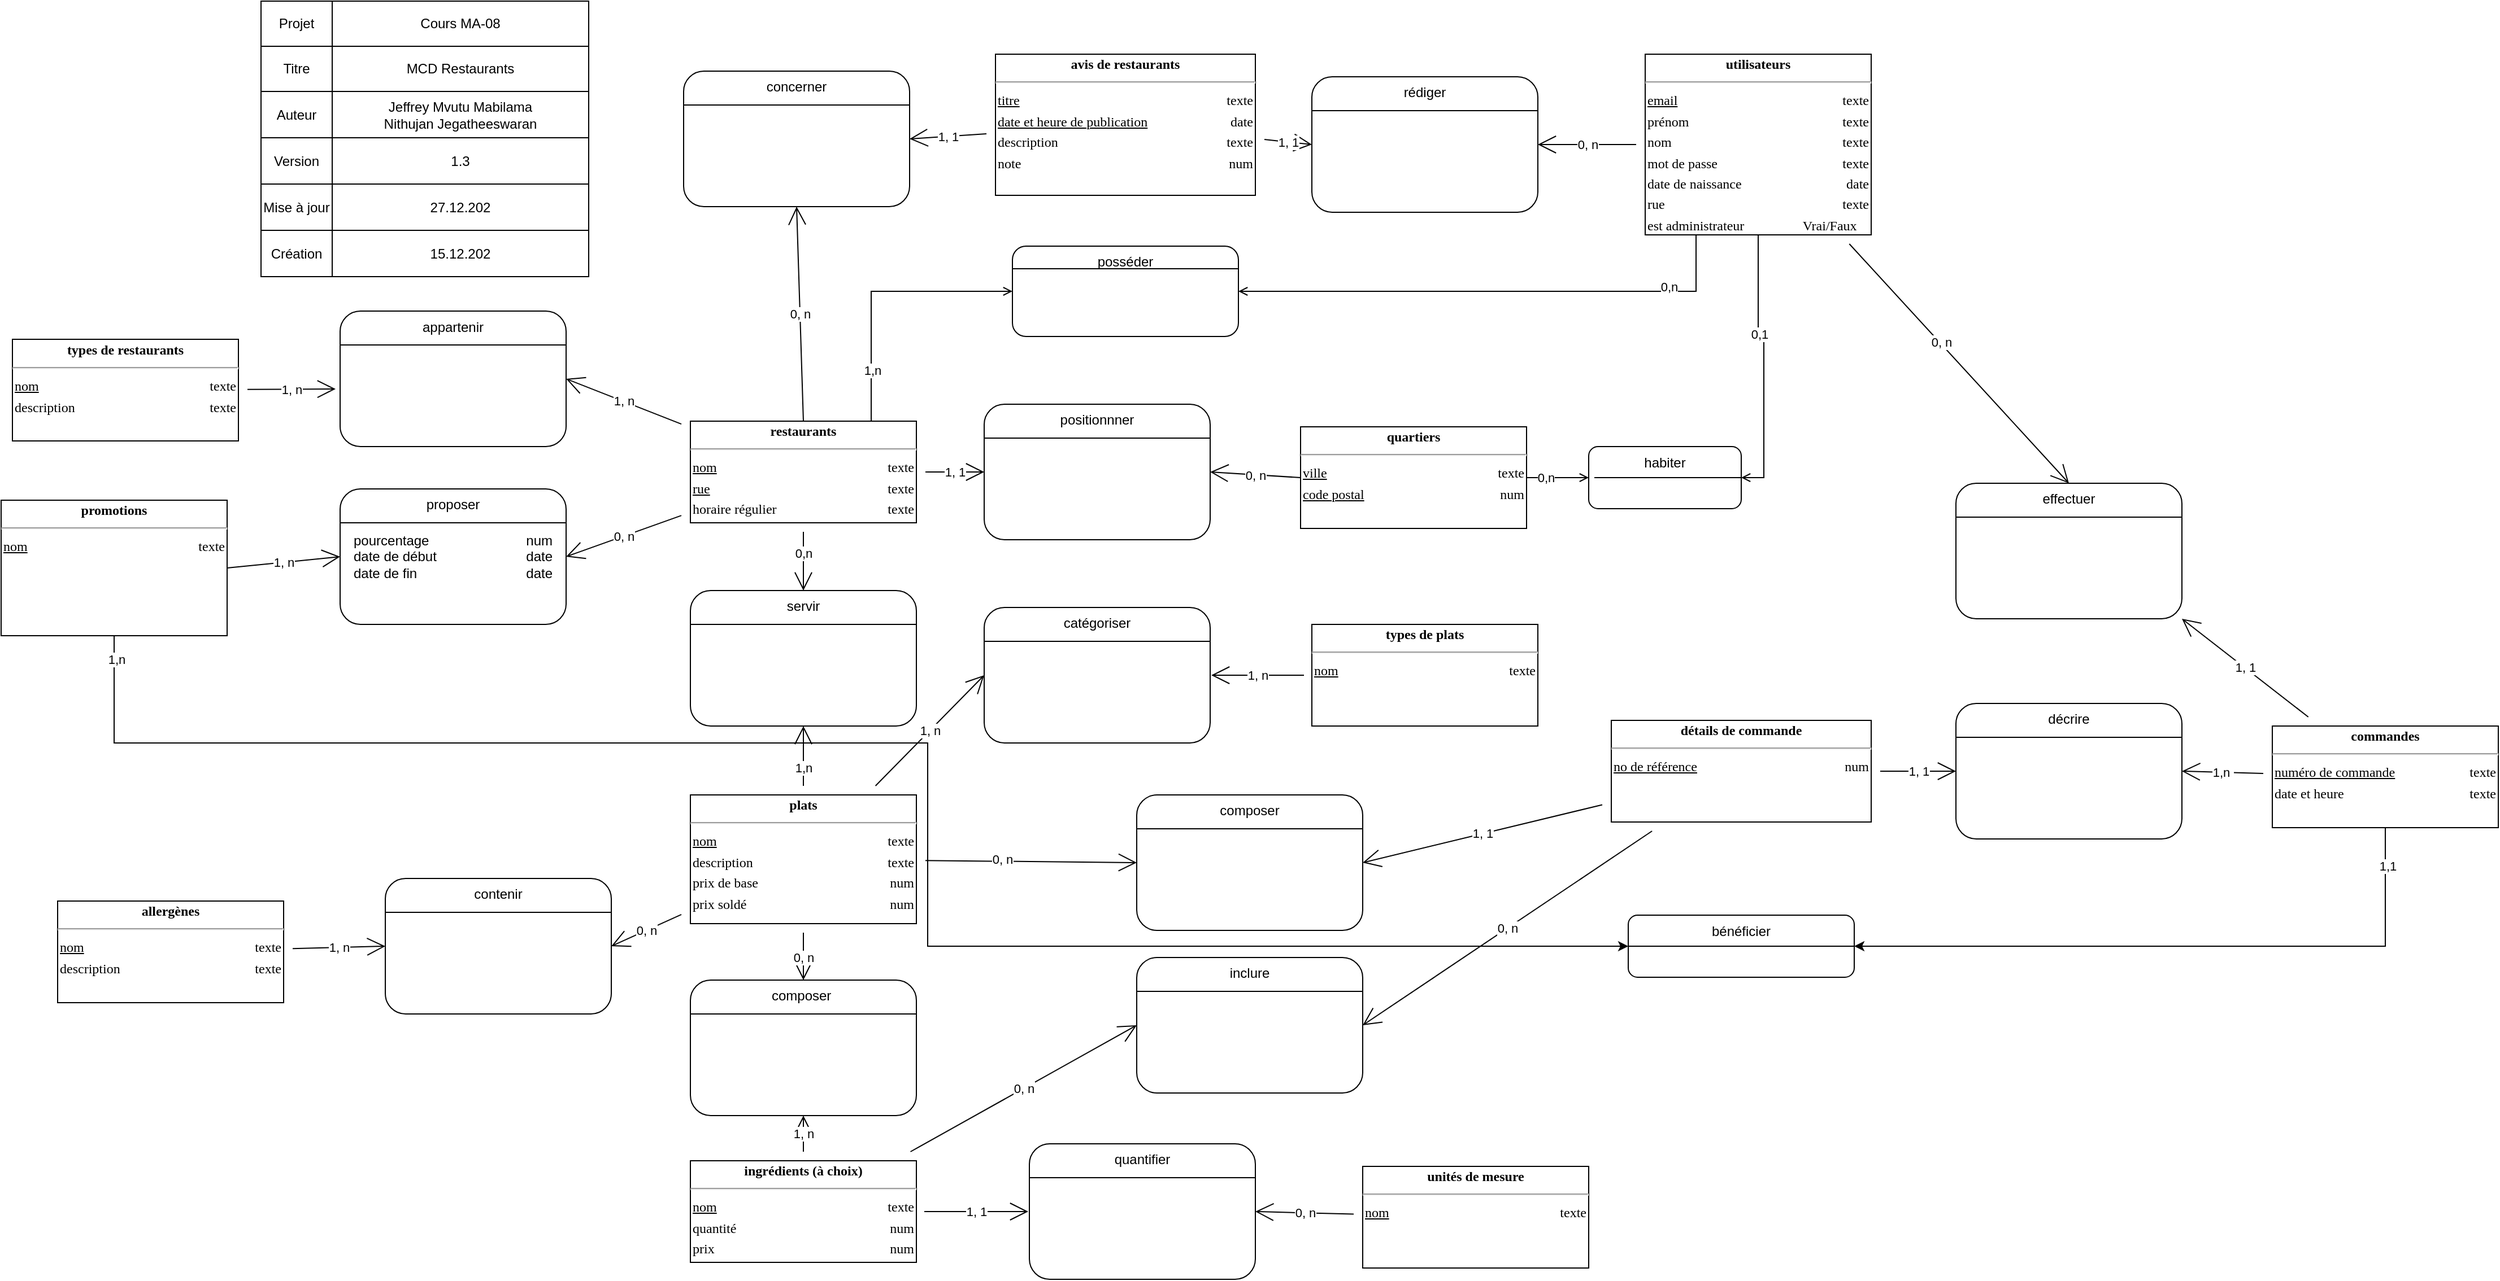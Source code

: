 <mxfile version="15.5.6" type="device"><diagram id="BKrzxhCwknsQoEXtiDFt" name="MCD-Restaurants"><mxGraphModel dx="2080" dy="967" grid="1" gridSize="10" guides="1" tooltips="1" connect="1" arrows="1" fold="1" page="1" pageScale="1" pageWidth="827" pageHeight="1169" math="0" shadow="0"><root><mxCell id="0"/><mxCell id="1" parent="0"/><mxCell id="3Esl5Ky0FmzdROGgl7pd-1" value="" style="shape=table;html=1;whiteSpace=wrap;startSize=0;container=1;collapsible=0;childLayout=tableLayout;align=right;" parent="1" vertex="1"><mxGeometry x="-60" y="13" width="290" height="244" as="geometry"/></mxCell><mxCell id="3Esl5Ky0FmzdROGgl7pd-2" value="" style="shape=partialRectangle;html=1;whiteSpace=wrap;collapsible=0;dropTarget=0;pointerEvents=0;fillColor=none;top=0;left=0;bottom=0;right=0;points=[[0,0.5],[1,0.5]];portConstraint=eastwest;" parent="3Esl5Ky0FmzdROGgl7pd-1" vertex="1"><mxGeometry width="290" height="40" as="geometry"/></mxCell><mxCell id="3Esl5Ky0FmzdROGgl7pd-3" value="Projet" style="shape=partialRectangle;html=1;whiteSpace=wrap;connectable=0;fillColor=none;top=0;left=0;bottom=0;right=0;overflow=hidden;" parent="3Esl5Ky0FmzdROGgl7pd-2" vertex="1"><mxGeometry width="63" height="40" as="geometry"><mxRectangle width="63" height="40" as="alternateBounds"/></mxGeometry></mxCell><mxCell id="3Esl5Ky0FmzdROGgl7pd-4" value="Cours MA-08" style="shape=partialRectangle;html=1;whiteSpace=wrap;connectable=0;fillColor=none;top=0;left=0;bottom=0;right=0;overflow=hidden;" parent="3Esl5Ky0FmzdROGgl7pd-2" vertex="1"><mxGeometry x="63" width="227" height="40" as="geometry"><mxRectangle width="227" height="40" as="alternateBounds"/></mxGeometry></mxCell><mxCell id="3Esl5Ky0FmzdROGgl7pd-5" style="shape=partialRectangle;html=1;whiteSpace=wrap;collapsible=0;dropTarget=0;pointerEvents=0;fillColor=none;top=0;left=0;bottom=0;right=0;points=[[0,0.5],[1,0.5]];portConstraint=eastwest;" parent="3Esl5Ky0FmzdROGgl7pd-1" vertex="1"><mxGeometry y="40" width="290" height="40" as="geometry"/></mxCell><mxCell id="3Esl5Ky0FmzdROGgl7pd-6" value="Titre" style="shape=partialRectangle;html=1;whiteSpace=wrap;connectable=0;fillColor=none;top=0;left=0;bottom=0;right=0;overflow=hidden;" parent="3Esl5Ky0FmzdROGgl7pd-5" vertex="1"><mxGeometry width="63" height="40" as="geometry"><mxRectangle width="63" height="40" as="alternateBounds"/></mxGeometry></mxCell><mxCell id="3Esl5Ky0FmzdROGgl7pd-7" value="MCD Restaurants" style="shape=partialRectangle;html=1;whiteSpace=wrap;connectable=0;fillColor=none;top=0;left=0;bottom=0;right=0;overflow=hidden;" parent="3Esl5Ky0FmzdROGgl7pd-5" vertex="1"><mxGeometry x="63" width="227" height="40" as="geometry"><mxRectangle width="227" height="40" as="alternateBounds"/></mxGeometry></mxCell><mxCell id="3Esl5Ky0FmzdROGgl7pd-8" value="" style="shape=partialRectangle;html=1;whiteSpace=wrap;collapsible=0;dropTarget=0;pointerEvents=0;fillColor=none;top=0;left=0;bottom=0;right=0;points=[[0,0.5],[1,0.5]];portConstraint=eastwest;" parent="3Esl5Ky0FmzdROGgl7pd-1" vertex="1"><mxGeometry y="80" width="290" height="41" as="geometry"/></mxCell><mxCell id="3Esl5Ky0FmzdROGgl7pd-9" value="Auteur" style="shape=partialRectangle;html=1;whiteSpace=wrap;connectable=0;fillColor=none;top=0;left=0;bottom=0;right=0;overflow=hidden;" parent="3Esl5Ky0FmzdROGgl7pd-8" vertex="1"><mxGeometry width="63" height="41" as="geometry"><mxRectangle width="63" height="41" as="alternateBounds"/></mxGeometry></mxCell><mxCell id="3Esl5Ky0FmzdROGgl7pd-10" value="Jeffrey Mvutu Mabilama&lt;br&gt;Nithujan Jegatheeswaran" style="shape=partialRectangle;html=1;whiteSpace=wrap;connectable=0;fillColor=none;top=0;left=0;bottom=0;right=0;overflow=hidden;" parent="3Esl5Ky0FmzdROGgl7pd-8" vertex="1"><mxGeometry x="63" width="227" height="41" as="geometry"><mxRectangle width="227" height="41" as="alternateBounds"/></mxGeometry></mxCell><mxCell id="3Esl5Ky0FmzdROGgl7pd-11" value="" style="shape=partialRectangle;html=1;whiteSpace=wrap;collapsible=0;dropTarget=0;pointerEvents=0;fillColor=none;top=0;left=0;bottom=0;right=0;points=[[0,0.5],[1,0.5]];portConstraint=eastwest;" parent="3Esl5Ky0FmzdROGgl7pd-1" vertex="1"><mxGeometry y="121" width="290" height="41" as="geometry"/></mxCell><mxCell id="3Esl5Ky0FmzdROGgl7pd-12" value="Version" style="shape=partialRectangle;html=1;whiteSpace=wrap;connectable=0;fillColor=none;top=0;left=0;bottom=0;right=0;overflow=hidden;" parent="3Esl5Ky0FmzdROGgl7pd-11" vertex="1"><mxGeometry width="63" height="41" as="geometry"><mxRectangle width="63" height="41" as="alternateBounds"/></mxGeometry></mxCell><mxCell id="3Esl5Ky0FmzdROGgl7pd-13" value="1.3" style="shape=partialRectangle;html=1;whiteSpace=wrap;connectable=0;fillColor=none;top=0;left=0;bottom=0;right=0;overflow=hidden;" parent="3Esl5Ky0FmzdROGgl7pd-11" vertex="1"><mxGeometry x="63" width="227" height="41" as="geometry"><mxRectangle width="227" height="41" as="alternateBounds"/></mxGeometry></mxCell><mxCell id="wmWTdceMHlnO1b5mxLz2-10" style="shape=partialRectangle;html=1;whiteSpace=wrap;collapsible=0;dropTarget=0;pointerEvents=0;fillColor=none;top=0;left=0;bottom=0;right=0;points=[[0,0.5],[1,0.5]];portConstraint=eastwest;" parent="3Esl5Ky0FmzdROGgl7pd-1" vertex="1"><mxGeometry y="162" width="290" height="41" as="geometry"/></mxCell><mxCell id="wmWTdceMHlnO1b5mxLz2-11" value="Mise à jour" style="shape=partialRectangle;html=1;whiteSpace=wrap;connectable=0;fillColor=none;top=0;left=0;bottom=0;right=0;overflow=hidden;" parent="wmWTdceMHlnO1b5mxLz2-10" vertex="1"><mxGeometry width="63" height="41" as="geometry"><mxRectangle width="63" height="41" as="alternateBounds"/></mxGeometry></mxCell><mxCell id="wmWTdceMHlnO1b5mxLz2-12" value="27.12.202" style="shape=partialRectangle;html=1;whiteSpace=wrap;connectable=0;fillColor=none;top=0;left=0;bottom=0;right=0;overflow=hidden;" parent="wmWTdceMHlnO1b5mxLz2-10" vertex="1"><mxGeometry x="63" width="227" height="41" as="geometry"><mxRectangle width="227" height="41" as="alternateBounds"/></mxGeometry></mxCell><mxCell id="geKD9jgnnaE2pUZguU3G-1" style="shape=partialRectangle;html=1;whiteSpace=wrap;collapsible=0;dropTarget=0;pointerEvents=0;fillColor=none;top=0;left=0;bottom=0;right=0;points=[[0,0.5],[1,0.5]];portConstraint=eastwest;" parent="3Esl5Ky0FmzdROGgl7pd-1" vertex="1"><mxGeometry y="203" width="290" height="41" as="geometry"/></mxCell><mxCell id="geKD9jgnnaE2pUZguU3G-2" value="Création" style="shape=partialRectangle;html=1;whiteSpace=wrap;connectable=0;fillColor=none;top=0;left=0;bottom=0;right=0;overflow=hidden;" parent="geKD9jgnnaE2pUZguU3G-1" vertex="1"><mxGeometry width="63" height="41" as="geometry"><mxRectangle width="63" height="41" as="alternateBounds"/></mxGeometry></mxCell><mxCell id="geKD9jgnnaE2pUZguU3G-3" value="15.12.202" style="shape=partialRectangle;html=1;whiteSpace=wrap;connectable=0;fillColor=none;top=0;left=0;bottom=0;right=0;overflow=hidden;" parent="geKD9jgnnaE2pUZguU3G-1" vertex="1"><mxGeometry x="63" width="227" height="41" as="geometry"><mxRectangle width="227" height="41" as="alternateBounds"/></mxGeometry></mxCell><mxCell id="4QM7cgeymSEqjRxGktAz-28" value="1, 1" style="edgeStyle=none;curved=1;rounded=0;orthogonalLoop=1;jettySize=auto;html=1;entryX=0;entryY=0.5;entryDx=0;entryDy=0;endArrow=open;startSize=14;endSize=14;sourcePerimeterSpacing=8;targetPerimeterSpacing=8;" parent="1" source="3Esl5Ky0FmzdROGgl7pd-14" target="4QM7cgeymSEqjRxGktAz-19" edge="1"><mxGeometry relative="1" as="geometry"/></mxCell><mxCell id="4QM7cgeymSEqjRxGktAz-29" value="0, n" style="edgeStyle=none;curved=1;rounded=0;orthogonalLoop=1;jettySize=auto;html=1;entryX=0.5;entryY=1;entryDx=0;entryDy=0;endArrow=open;startSize=14;endSize=14;sourcePerimeterSpacing=8;targetPerimeterSpacing=8;exitX=0.5;exitY=0;exitDx=0;exitDy=0;" parent="1" source="3Esl5Ky0FmzdROGgl7pd-14" target="XybrfPh_IEqTfUOBSp6q-21" edge="1"><mxGeometry relative="1" as="geometry"><mxPoint x="416.653" y="237" as="sourcePoint"/></mxGeometry></mxCell><mxCell id="4QM7cgeymSEqjRxGktAz-34" value="1, n" style="edgeStyle=none;curved=1;rounded=0;orthogonalLoop=1;jettySize=auto;html=1;entryX=1;entryY=0.5;entryDx=0;entryDy=0;endArrow=open;startSize=14;endSize=14;sourcePerimeterSpacing=8;targetPerimeterSpacing=8;" parent="1" source="3Esl5Ky0FmzdROGgl7pd-14" target="4QM7cgeymSEqjRxGktAz-15" edge="1"><mxGeometry relative="1" as="geometry"/></mxCell><mxCell id="4QM7cgeymSEqjRxGktAz-35" style="edgeStyle=none;curved=1;rounded=0;orthogonalLoop=1;jettySize=auto;html=1;entryX=0.5;entryY=0;entryDx=0;entryDy=0;endArrow=open;startSize=14;endSize=14;sourcePerimeterSpacing=8;targetPerimeterSpacing=8;" parent="1" source="3Esl5Ky0FmzdROGgl7pd-14" target="rxw43PUUK2Rpzdn9cFH3-1" edge="1"><mxGeometry relative="1" as="geometry"/></mxCell><mxCell id="7qh1rK28YlSOI55Mwtbg-13" value="0,n" style="edgeLabel;html=1;align=center;verticalAlign=middle;resizable=0;points=[];" parent="4QM7cgeymSEqjRxGktAz-35" vertex="1" connectable="0"><mxGeometry x="-0.269" relative="1" as="geometry"><mxPoint as="offset"/></mxGeometry></mxCell><mxCell id="nAGXMYJvFA2xRIfld_3D-17" value="0, n" style="edgeStyle=none;curved=1;rounded=0;orthogonalLoop=1;jettySize=auto;html=1;entryX=1;entryY=0.5;entryDx=0;entryDy=0;endArrow=open;startSize=14;endSize=14;sourcePerimeterSpacing=8;targetPerimeterSpacing=8;" parent="1" source="3Esl5Ky0FmzdROGgl7pd-14" target="XybrfPh_IEqTfUOBSp6q-29" edge="1"><mxGeometry relative="1" as="geometry"/></mxCell><mxCell id="wmWTdceMHlnO1b5mxLz2-4" style="edgeStyle=orthogonalEdgeStyle;rounded=0;orthogonalLoop=1;jettySize=auto;html=1;entryX=0;entryY=0.5;entryDx=0;entryDy=0;endArrow=open;endFill=0;" parent="1" source="3Esl5Ky0FmzdROGgl7pd-14" target="wmWTdceMHlnO1b5mxLz2-1" edge="1"><mxGeometry relative="1" as="geometry"><Array as="points"><mxPoint x="480" y="270"/></Array></mxGeometry></mxCell><mxCell id="wmWTdceMHlnO1b5mxLz2-5" value="1,n" style="edgeLabel;html=1;align=center;verticalAlign=middle;resizable=0;points=[];" parent="wmWTdceMHlnO1b5mxLz2-4" vertex="1" connectable="0"><mxGeometry x="-0.625" y="-1" relative="1" as="geometry"><mxPoint as="offset"/></mxGeometry></mxCell><mxCell id="3Esl5Ky0FmzdROGgl7pd-14" value="&lt;div style=&quot;box-sizing: border-box ; width: 100% ; padding: 2px&quot;&gt;&lt;span style=&quot;background-color: rgb(255 , 255 , 255)&quot;&gt;&lt;b&gt;restaurants&lt;/b&gt;&lt;/span&gt;&lt;/div&gt;&lt;hr&gt;&lt;table style=&quot;width: 100% ; font-size: 1em&quot; cellpadding=&quot;2&quot; cellspacing=&quot;0&quot;&gt;&lt;tbody&gt;&lt;tr&gt;&lt;td style=&quot;text-align: left&quot;&gt;&lt;u&gt;nom&lt;/u&gt;&lt;/td&gt;&lt;td style=&quot;text-align: right&quot;&gt;texte&lt;br&gt;&lt;/td&gt;&lt;/tr&gt;&lt;tr&gt;&lt;td style=&quot;text-align: left&quot;&gt;&lt;u&gt;rue&lt;/u&gt;&lt;/td&gt;&lt;td style=&quot;text-align: right&quot;&gt;texte&lt;br&gt;&lt;/td&gt;&lt;/tr&gt;&lt;tr&gt;&lt;td style=&quot;text-align: left&quot;&gt;horaire régulier&lt;/td&gt;&lt;td style=&quot;text-align: right&quot;&gt;texte&lt;/td&gt;&lt;/tr&gt;&lt;/tbody&gt;&lt;/table&gt;" style="verticalAlign=top;align=center;overflow=fill;html=1;rounded=0;shadow=0;comic=0;labelBackgroundColor=none;strokeColor=#000000;strokeWidth=1;fillColor=#ffffff;fontFamily=Verdana;fontSize=12;fontColor=#000000;" parent="1" vertex="1"><mxGeometry x="320" y="385" width="200" height="90" as="geometry"/></mxCell><mxCell id="4QM7cgeymSEqjRxGktAz-38" value="1, n" style="edgeStyle=none;curved=1;rounded=0;orthogonalLoop=1;jettySize=auto;html=1;entryX=0.5;entryY=1;entryDx=0;entryDy=0;endArrow=open;startSize=14;endSize=14;sourcePerimeterSpacing=8;targetPerimeterSpacing=8;" parent="1" source="3Esl5Ky0FmzdROGgl7pd-15" target="XybrfPh_IEqTfUOBSp6q-5" edge="1"><mxGeometry relative="1" as="geometry"/></mxCell><mxCell id="nAGXMYJvFA2xRIfld_3D-10" value="1, 1" style="edgeStyle=none;curved=1;rounded=0;orthogonalLoop=1;jettySize=auto;html=1;entryX=0;entryY=0.5;entryDx=0;entryDy=0;endArrow=open;startSize=14;endSize=14;sourcePerimeterSpacing=8;targetPerimeterSpacing=8;" parent="1" edge="1"><mxGeometry relative="1" as="geometry"><mxPoint x="527" y="1085" as="sourcePoint"/><mxPoint x="619" y="1085" as="targetPoint"/></mxGeometry></mxCell><mxCell id="nAGXMYJvFA2xRIfld_3D-24" value="0, n" style="edgeStyle=none;curved=1;rounded=0;orthogonalLoop=1;jettySize=auto;html=1;entryX=0;entryY=0.5;entryDx=0;entryDy=0;endArrow=open;startSize=14;endSize=14;sourcePerimeterSpacing=8;targetPerimeterSpacing=8;" parent="1" source="3Esl5Ky0FmzdROGgl7pd-15" target="nAGXMYJvFA2xRIfld_3D-20" edge="1"><mxGeometry relative="1" as="geometry"/></mxCell><mxCell id="3Esl5Ky0FmzdROGgl7pd-15" value="&lt;div style=&quot;box-sizing: border-box ; width: 100% ; padding: 2px&quot;&gt;&lt;span style=&quot;background-color: rgb(255 , 255 , 255)&quot;&gt;&lt;b&gt;ingrédients (à choix)&lt;/b&gt;&lt;/span&gt;&lt;/div&gt;&lt;hr&gt;&lt;table style=&quot;width: 100% ; font-size: 1em&quot; cellpadding=&quot;2&quot; cellspacing=&quot;0&quot;&gt;&lt;tbody&gt;&lt;tr&gt;&lt;td style=&quot;text-align: left&quot;&gt;&lt;u&gt;nom&lt;/u&gt;&lt;/td&gt;&lt;td style=&quot;text-align: right&quot;&gt;texte&lt;br&gt;&lt;/td&gt;&lt;/tr&gt;&lt;tr&gt;&lt;td style=&quot;text-align: left&quot;&gt;quantité&lt;br&gt;&lt;/td&gt;&lt;td style=&quot;text-align: right&quot;&gt;num&lt;/td&gt;&lt;/tr&gt;&lt;tr&gt;&lt;td style=&quot;text-align: left&quot;&gt;prix&lt;/td&gt;&lt;td style=&quot;text-align: right&quot;&gt;num&lt;/td&gt;&lt;/tr&gt;&lt;/tbody&gt;&lt;/table&gt;" style="verticalAlign=top;align=center;overflow=fill;html=1;rounded=0;shadow=0;comic=0;labelBackgroundColor=none;strokeColor=#000000;strokeWidth=1;fillColor=#ffffff;fontFamily=Verdana;fontSize=12;fontColor=#000000;" parent="1" vertex="1"><mxGeometry x="320" y="1040" width="200" height="90" as="geometry"/></mxCell><mxCell id="4QM7cgeymSEqjRxGktAz-36" style="edgeStyle=none;curved=1;rounded=0;orthogonalLoop=1;jettySize=auto;html=1;entryX=0.5;entryY=1;entryDx=0;entryDy=0;endArrow=open;startSize=14;endSize=14;sourcePerimeterSpacing=8;targetPerimeterSpacing=8;" parent="1" source="3Esl5Ky0FmzdROGgl7pd-16" target="rxw43PUUK2Rpzdn9cFH3-1" edge="1"><mxGeometry relative="1" as="geometry"/></mxCell><mxCell id="7qh1rK28YlSOI55Mwtbg-14" value="1,n" style="edgeLabel;html=1;align=center;verticalAlign=middle;resizable=0;points=[];" parent="4QM7cgeymSEqjRxGktAz-36" vertex="1" connectable="0"><mxGeometry x="-0.387" relative="1" as="geometry"><mxPoint as="offset"/></mxGeometry></mxCell><mxCell id="4QM7cgeymSEqjRxGktAz-37" value="0, n" style="edgeStyle=none;curved=1;rounded=0;orthogonalLoop=1;jettySize=auto;html=1;entryX=0.5;entryY=0;entryDx=0;entryDy=0;endArrow=open;startSize=14;endSize=14;sourcePerimeterSpacing=8;targetPerimeterSpacing=8;" parent="1" source="3Esl5Ky0FmzdROGgl7pd-16" target="XybrfPh_IEqTfUOBSp6q-5" edge="1"><mxGeometry x="0.048" relative="1" as="geometry"><mxPoint as="offset"/></mxGeometry></mxCell><mxCell id="4QM7cgeymSEqjRxGktAz-39" value="1, n" style="edgeStyle=none;curved=1;rounded=0;orthogonalLoop=1;jettySize=auto;html=1;entryX=0;entryY=0.5;entryDx=0;entryDy=0;endArrow=open;startSize=14;endSize=14;sourcePerimeterSpacing=8;targetPerimeterSpacing=8;" parent="1" source="3Esl5Ky0FmzdROGgl7pd-16" target="4QM7cgeymSEqjRxGktAz-23" edge="1"><mxGeometry relative="1" as="geometry"/></mxCell><mxCell id="nAGXMYJvFA2xRIfld_3D-7" value="0, n" style="edgeStyle=none;curved=1;rounded=0;orthogonalLoop=1;jettySize=auto;html=1;entryX=1;entryY=0.5;entryDx=0;entryDy=0;endArrow=open;startSize=14;endSize=14;sourcePerimeterSpacing=8;targetPerimeterSpacing=8;" parent="1" source="3Esl5Ky0FmzdROGgl7pd-16" target="XybrfPh_IEqTfUOBSp6q-13" edge="1"><mxGeometry relative="1" as="geometry"/></mxCell><mxCell id="nAGXMYJvFA2xRIfld_3D-12" style="edgeStyle=none;curved=1;rounded=0;orthogonalLoop=1;jettySize=auto;html=1;entryX=0;entryY=0.5;entryDx=0;entryDy=0;endArrow=open;startSize=14;endSize=14;sourcePerimeterSpacing=8;targetPerimeterSpacing=8;" parent="1" source="3Esl5Ky0FmzdROGgl7pd-16" target="XybrfPh_IEqTfUOBSp6q-9" edge="1"><mxGeometry relative="1" as="geometry"/></mxCell><mxCell id="nAGXMYJvFA2xRIfld_3D-28" value="0, n" style="edgeLabel;html=1;align=center;verticalAlign=middle;resizable=0;points=[];" parent="nAGXMYJvFA2xRIfld_3D-12" vertex="1" connectable="0"><mxGeometry x="-0.32" y="-4" relative="1" as="geometry"><mxPoint x="4" y="-6" as="offset"/></mxGeometry></mxCell><mxCell id="3Esl5Ky0FmzdROGgl7pd-16" value="&lt;div style=&quot;box-sizing: border-box ; width: 100% ; padding: 2px&quot;&gt;&lt;span style=&quot;background-color: rgb(255 , 255 , 255)&quot;&gt;&lt;b&gt;plats&lt;/b&gt;&lt;/span&gt;&lt;/div&gt;&lt;hr&gt;&lt;table style=&quot;width: 100% ; font-size: 1em&quot; cellpadding=&quot;2&quot; cellspacing=&quot;0&quot;&gt;&lt;tbody&gt;&lt;tr&gt;&lt;td style=&quot;text-align: left&quot;&gt;&lt;u&gt;nom&lt;/u&gt;&lt;/td&gt;&lt;td style=&quot;text-align: right&quot;&gt;texte&lt;br&gt;&lt;/td&gt;&lt;/tr&gt;&lt;tr&gt;&lt;td style=&quot;text-align: left&quot;&gt;description&lt;br&gt;&lt;/td&gt;&lt;td style=&quot;text-align: right&quot;&gt;texte&lt;br&gt;&lt;/td&gt;&lt;/tr&gt;&lt;tr&gt;&lt;td style=&quot;text-align: left&quot;&gt;prix de base&lt;/td&gt;&lt;td style=&quot;text-align: right&quot;&gt;num&lt;br&gt;&lt;/td&gt;&lt;/tr&gt;&lt;tr&gt;&lt;td style=&quot;text-align: left&quot;&gt;prix soldé&lt;/td&gt;&lt;td style=&quot;text-align: right&quot;&gt;num&lt;/td&gt;&lt;/tr&gt;&lt;tr&gt;&lt;td style=&quot;text-align: left&quot;&gt;&lt;br&gt;&lt;/td&gt;&lt;td&gt;&lt;br&gt;&lt;/td&gt;&lt;/tr&gt;&lt;/tbody&gt;&lt;/table&gt;" style="verticalAlign=top;align=center;overflow=fill;html=1;rounded=0;shadow=0;comic=0;labelBackgroundColor=none;strokeColor=#000000;strokeWidth=1;fillColor=#ffffff;fontFamily=Verdana;fontSize=12;fontColor=#000000;" parent="1" vertex="1"><mxGeometry x="320" y="716" width="200" height="114" as="geometry"/></mxCell><mxCell id="nAGXMYJvFA2xRIfld_3D-8" value="1, n" style="edgeStyle=none;curved=1;rounded=0;orthogonalLoop=1;jettySize=auto;html=1;entryX=0;entryY=0.5;entryDx=0;entryDy=0;endArrow=open;startSize=14;endSize=14;sourcePerimeterSpacing=8;targetPerimeterSpacing=8;" parent="1" source="3Esl5Ky0FmzdROGgl7pd-17" target="XybrfPh_IEqTfUOBSp6q-13" edge="1"><mxGeometry relative="1" as="geometry"/></mxCell><mxCell id="3Esl5Ky0FmzdROGgl7pd-17" value="&lt;div style=&quot;box-sizing: border-box ; width: 100% ; padding: 2px&quot;&gt;&lt;span style=&quot;background-color: rgb(255 , 255 , 255)&quot;&gt;&lt;b&gt;allergènes&lt;/b&gt;&lt;/span&gt;&lt;/div&gt;&lt;hr&gt;&lt;table style=&quot;width: 100% ; font-size: 1em&quot; cellpadding=&quot;2&quot; cellspacing=&quot;0&quot;&gt;&lt;tbody&gt;&lt;tr&gt;&lt;td style=&quot;text-align: left&quot;&gt;&lt;u&gt;nom&lt;/u&gt;&lt;/td&gt;&lt;td style=&quot;text-align: right&quot;&gt;texte&lt;br&gt;&lt;/td&gt;&lt;/tr&gt;&lt;tr&gt;&lt;td style=&quot;text-align: left&quot;&gt;description&lt;/td&gt;&lt;td style=&quot;text-align: right&quot;&gt;texte&lt;br&gt;&lt;/td&gt;&lt;/tr&gt;&lt;tr&gt;&lt;td style=&quot;text-align: left&quot;&gt;&lt;br&gt;&lt;/td&gt;&lt;td style=&quot;text-align: right&quot;&gt;&lt;br&gt;&lt;/td&gt;&lt;/tr&gt;&lt;/tbody&gt;&lt;/table&gt;" style="verticalAlign=top;align=center;overflow=fill;html=1;rounded=0;shadow=0;comic=0;labelBackgroundColor=none;strokeColor=#000000;strokeWidth=1;fillColor=#ffffff;fontFamily=Verdana;fontSize=12;fontColor=#000000;" parent="1" vertex="1"><mxGeometry x="-240" y="810" width="200" height="90" as="geometry"/></mxCell><mxCell id="4QM7cgeymSEqjRxGktAz-30" value="1, 1" style="edgeStyle=none;curved=1;rounded=0;orthogonalLoop=1;jettySize=auto;html=1;entryX=1;entryY=0.5;entryDx=0;entryDy=0;endArrow=open;startSize=14;endSize=14;sourcePerimeterSpacing=8;targetPerimeterSpacing=8;" parent="1" source="3Esl5Ky0FmzdROGgl7pd-18" target="XybrfPh_IEqTfUOBSp6q-21" edge="1"><mxGeometry relative="1" as="geometry"/></mxCell><mxCell id="4QM7cgeymSEqjRxGktAz-32" value="1, 1" style="edgeStyle=none;curved=1;rounded=0;orthogonalLoop=1;jettySize=auto;html=1;entryX=0;entryY=0.5;entryDx=0;entryDy=0;endArrow=open;startSize=14;endSize=14;sourcePerimeterSpacing=8;targetPerimeterSpacing=8;" parent="1" source="3Esl5Ky0FmzdROGgl7pd-18" target="XybrfPh_IEqTfUOBSp6q-1" edge="1"><mxGeometry relative="1" as="geometry"/></mxCell><mxCell id="3Esl5Ky0FmzdROGgl7pd-18" value="&lt;div style=&quot;box-sizing: border-box ; width: 100% ; padding: 2px&quot;&gt;&lt;span style=&quot;background-color: rgb(255 , 255 , 255)&quot;&gt;&lt;b&gt;avis de restaurants&lt;/b&gt;&lt;/span&gt;&lt;/div&gt;&lt;hr&gt;&lt;table style=&quot;width: 100% ; font-size: 1em&quot; cellpadding=&quot;2&quot; cellspacing=&quot;0&quot;&gt;&lt;tbody&gt;&lt;tr&gt;&lt;td style=&quot;text-align: left&quot;&gt;&lt;u&gt;titre&lt;/u&gt;&lt;/td&gt;&lt;td style=&quot;text-align: right&quot;&gt;texte&lt;br&gt;&lt;/td&gt;&lt;/tr&gt;&lt;tr&gt;&lt;td style=&quot;text-align: left&quot;&gt;&lt;u&gt;date et heure de publication&lt;/u&gt;&lt;/td&gt;&lt;td style=&quot;text-align: right&quot;&gt;date&lt;br&gt;&lt;/td&gt;&lt;/tr&gt;&lt;tr&gt;&lt;td style=&quot;text-align: left&quot;&gt;description&lt;/td&gt;&lt;td style=&quot;text-align: right&quot;&gt;texte&lt;/td&gt;&lt;/tr&gt;&lt;tr&gt;&lt;td style=&quot;text-align: left&quot;&gt;note&lt;/td&gt;&lt;td style=&quot;text-align: right&quot;&gt;num&lt;/td&gt;&lt;/tr&gt;&lt;/tbody&gt;&lt;/table&gt;" style="verticalAlign=top;align=center;overflow=fill;html=1;rounded=0;shadow=0;comic=0;labelBackgroundColor=none;strokeColor=#000000;strokeWidth=1;fillColor=#ffffff;fontFamily=Verdana;fontSize=12;fontColor=#000000;" parent="1" vertex="1"><mxGeometry x="590" y="60" width="230" height="125" as="geometry"/></mxCell><mxCell id="4QM7cgeymSEqjRxGktAz-27" value="0, n" style="edgeStyle=none;curved=1;rounded=0;orthogonalLoop=1;jettySize=auto;html=1;exitX=0;exitY=0.5;exitDx=0;exitDy=0;endArrow=open;startSize=14;endSize=14;sourcePerimeterSpacing=8;targetPerimeterSpacing=8;entryX=1;entryY=0.5;entryDx=0;entryDy=0;" parent="1" source="3Esl5Ky0FmzdROGgl7pd-19" target="4QM7cgeymSEqjRxGktAz-19" edge="1"><mxGeometry relative="1" as="geometry"/></mxCell><mxCell id="7qh1rK28YlSOI55Mwtbg-9" style="edgeStyle=orthogonalEdgeStyle;rounded=0;orthogonalLoop=1;jettySize=auto;html=1;exitX=1;exitY=0.5;exitDx=0;exitDy=0;entryX=0;entryY=0.5;entryDx=0;entryDy=0;endArrow=open;endFill=0;" parent="1" source="3Esl5Ky0FmzdROGgl7pd-19" target="7qh1rK28YlSOI55Mwtbg-7" edge="1"><mxGeometry relative="1" as="geometry"/></mxCell><mxCell id="7qh1rK28YlSOI55Mwtbg-11" value="0,n" style="edgeLabel;html=1;align=center;verticalAlign=middle;resizable=0;points=[];" parent="7qh1rK28YlSOI55Mwtbg-9" vertex="1" connectable="0"><mxGeometry x="-0.386" relative="1" as="geometry"><mxPoint as="offset"/></mxGeometry></mxCell><mxCell id="3Esl5Ky0FmzdROGgl7pd-19" value="&lt;div style=&quot;box-sizing: border-box ; width: 100% ; padding: 2px&quot;&gt;&lt;span style=&quot;background-color: rgb(255 , 255 , 255)&quot;&gt;&lt;b&gt;quartiers&lt;/b&gt;&lt;/span&gt;&lt;/div&gt;&lt;hr&gt;&lt;table style=&quot;width: 100% ; font-size: 1em&quot; cellpadding=&quot;2&quot; cellspacing=&quot;0&quot;&gt;&lt;tbody&gt;&lt;tr&gt;&lt;td style=&quot;text-align: left&quot;&gt;&lt;u&gt;ville&lt;/u&gt;&lt;/td&gt;&lt;td style=&quot;text-align: right&quot;&gt;texte&lt;br&gt;&lt;/td&gt;&lt;/tr&gt;&lt;tr&gt;&lt;td style=&quot;text-align: left&quot;&gt;&lt;u&gt;code postal&lt;/u&gt;&lt;/td&gt;&lt;td style=&quot;text-align: right&quot;&gt;num&lt;br&gt;&lt;/td&gt;&lt;/tr&gt;&lt;tr&gt;&lt;td style=&quot;text-align: left&quot;&gt;&lt;br&gt;&lt;/td&gt;&lt;td style=&quot;text-align: right&quot;&gt;&lt;br&gt;&lt;/td&gt;&lt;/tr&gt;&lt;/tbody&gt;&lt;/table&gt;" style="verticalAlign=top;align=center;overflow=fill;html=1;rounded=0;shadow=0;comic=0;labelBackgroundColor=none;strokeColor=#000000;strokeWidth=1;fillColor=#ffffff;fontFamily=Verdana;fontSize=12;fontColor=#000000;" parent="1" vertex="1"><mxGeometry x="860" y="390" width="200" height="90" as="geometry"/></mxCell><mxCell id="nAGXMYJvFA2xRIfld_3D-3" value="1,n&amp;nbsp;" style="edgeStyle=none;curved=1;rounded=0;orthogonalLoop=1;jettySize=auto;html=1;entryX=1;entryY=0.5;entryDx=0;entryDy=0;endArrow=open;startSize=14;endSize=14;sourcePerimeterSpacing=8;targetPerimeterSpacing=8;" parent="1" source="3Esl5Ky0FmzdROGgl7pd-20" target="4QM7cgeymSEqjRxGktAz-1" edge="1"><mxGeometry relative="1" as="geometry"/></mxCell><mxCell id="nAGXMYJvFA2xRIfld_3D-15" value="1, 1" style="edgeStyle=none;curved=1;rounded=0;orthogonalLoop=1;jettySize=auto;html=1;entryX=1;entryY=1;entryDx=0;entryDy=0;endArrow=open;startSize=14;endSize=14;sourcePerimeterSpacing=8;targetPerimeterSpacing=8;" parent="1" source="3Esl5Ky0FmzdROGgl7pd-20" target="XybrfPh_IEqTfUOBSp6q-17" edge="1"><mxGeometry relative="1" as="geometry"/></mxCell><mxCell id="sCs9BOjHk80FVd9lJcIl-7" style="edgeStyle=orthogonalEdgeStyle;rounded=0;orthogonalLoop=1;jettySize=auto;html=1;entryX=1;entryY=0.5;entryDx=0;entryDy=0;" edge="1" parent="1" source="3Esl5Ky0FmzdROGgl7pd-20" target="sCs9BOjHk80FVd9lJcIl-4"><mxGeometry relative="1" as="geometry"><Array as="points"><mxPoint x="1820" y="850"/></Array></mxGeometry></mxCell><mxCell id="sCs9BOjHk80FVd9lJcIl-9" value="1,1" style="edgeLabel;html=1;align=center;verticalAlign=middle;resizable=0;points=[];" vertex="1" connectable="0" parent="sCs9BOjHk80FVd9lJcIl-7"><mxGeometry x="-0.882" y="2" relative="1" as="geometry"><mxPoint as="offset"/></mxGeometry></mxCell><mxCell id="3Esl5Ky0FmzdROGgl7pd-20" value="&lt;div style=&quot;box-sizing: border-box ; width: 100% ; padding: 2px&quot;&gt;&lt;span style=&quot;background-color: rgb(255 , 255 , 255)&quot;&gt;&lt;b&gt;commandes&lt;/b&gt;&lt;/span&gt;&lt;/div&gt;&lt;hr&gt;&lt;table style=&quot;width: 100% ; font-size: 1em&quot; cellpadding=&quot;2&quot; cellspacing=&quot;0&quot;&gt;&lt;tbody&gt;&lt;tr&gt;&lt;td style=&quot;text-align: left&quot;&gt;&lt;u&gt;numéro de commande&lt;/u&gt;&lt;/td&gt;&lt;td style=&quot;text-align: right&quot;&gt;texte&lt;br&gt;&lt;/td&gt;&lt;/tr&gt;&lt;tr&gt;&lt;td style=&quot;text-align: left&quot;&gt;date et heure&lt;/td&gt;&lt;td style=&quot;text-align: right&quot;&gt;texte&lt;br&gt;&lt;/td&gt;&lt;/tr&gt;&lt;tr&gt;&lt;td style=&quot;text-align: left&quot;&gt;&lt;br&gt;&lt;/td&gt;&lt;td style=&quot;text-align: right&quot;&gt;&lt;br&gt;&lt;/td&gt;&lt;/tr&gt;&lt;/tbody&gt;&lt;/table&gt;" style="verticalAlign=top;align=center;overflow=fill;html=1;rounded=0;shadow=0;comic=0;labelBackgroundColor=none;strokeColor=#000000;strokeWidth=1;fillColor=#ffffff;fontFamily=Verdana;fontSize=12;fontColor=#000000;" parent="1" vertex="1"><mxGeometry x="1720" y="655" width="200" height="90" as="geometry"/></mxCell><mxCell id="4QM7cgeymSEqjRxGktAz-31" value="0, n" style="edgeStyle=none;curved=1;rounded=0;orthogonalLoop=1;jettySize=auto;html=1;entryX=1;entryY=0.5;entryDx=0;entryDy=0;endArrow=open;startSize=14;endSize=14;sourcePerimeterSpacing=8;targetPerimeterSpacing=8;" parent="1" source="3Esl5Ky0FmzdROGgl7pd-23" target="XybrfPh_IEqTfUOBSp6q-1" edge="1"><mxGeometry relative="1" as="geometry"/></mxCell><mxCell id="nAGXMYJvFA2xRIfld_3D-14" style="edgeStyle=none;curved=1;rounded=0;orthogonalLoop=1;jettySize=auto;html=1;entryX=0.5;entryY=0;entryDx=0;entryDy=0;endArrow=open;startSize=14;endSize=14;sourcePerimeterSpacing=8;targetPerimeterSpacing=8;" parent="1" source="3Esl5Ky0FmzdROGgl7pd-23" target="XybrfPh_IEqTfUOBSp6q-17" edge="1"><mxGeometry relative="1" as="geometry"/></mxCell><mxCell id="nAGXMYJvFA2xRIfld_3D-16" value="0, n" style="edgeLabel;html=1;align=center;verticalAlign=middle;resizable=0;points=[];" parent="nAGXMYJvFA2xRIfld_3D-14" vertex="1" connectable="0"><mxGeometry x="-0.18" relative="1" as="geometry"><mxPoint x="1" as="offset"/></mxGeometry></mxCell><mxCell id="wmWTdceMHlnO1b5mxLz2-3" style="edgeStyle=orthogonalEdgeStyle;rounded=0;orthogonalLoop=1;jettySize=auto;html=1;entryX=1;entryY=0.5;entryDx=0;entryDy=0;endArrow=open;endFill=0;" parent="1" source="3Esl5Ky0FmzdROGgl7pd-23" target="wmWTdceMHlnO1b5mxLz2-1" edge="1"><mxGeometry relative="1" as="geometry"><Array as="points"><mxPoint x="1210" y="270"/></Array></mxGeometry></mxCell><mxCell id="wmWTdceMHlnO1b5mxLz2-6" value="0,n" style="edgeLabel;html=1;align=center;verticalAlign=middle;resizable=0;points=[];" parent="wmWTdceMHlnO1b5mxLz2-3" vertex="1" connectable="0"><mxGeometry x="-0.675" y="-4" relative="1" as="geometry"><mxPoint as="offset"/></mxGeometry></mxCell><mxCell id="3Esl5Ky0FmzdROGgl7pd-23" value="&lt;div style=&quot;box-sizing: border-box ; width: 100% ; padding: 2px&quot;&gt;&lt;span style=&quot;background-color: rgb(255 , 255 , 255)&quot;&gt;&lt;b&gt;utilisateurs&lt;/b&gt;&lt;/span&gt;&lt;/div&gt;&lt;hr&gt;&lt;table style=&quot;width: 100% ; font-size: 1em&quot; cellpadding=&quot;2&quot; cellspacing=&quot;0&quot;&gt;&lt;tbody&gt;&lt;tr&gt;&lt;td style=&quot;text-align: left&quot;&gt;&lt;u&gt;email&lt;/u&gt;&lt;/td&gt;&lt;td style=&quot;text-align: right&quot;&gt;texte&lt;/td&gt;&lt;/tr&gt;&lt;tr&gt;&lt;td style=&quot;text-align: left&quot;&gt;prénom&lt;/td&gt;&lt;td style=&quot;text-align: right&quot;&gt;texte&lt;br&gt;&lt;/td&gt;&lt;/tr&gt;&lt;tr&gt;&lt;td style=&quot;text-align: left&quot;&gt;nom&lt;br&gt;&lt;/td&gt;&lt;td style=&quot;text-align: right&quot;&gt;texte&lt;br&gt;&lt;/td&gt;&lt;/tr&gt;&lt;tr&gt;&lt;td style=&quot;text-align: left&quot;&gt;mot de passe&lt;/td&gt;&lt;td style=&quot;text-align: right&quot;&gt;texte&lt;/td&gt;&lt;/tr&gt;&lt;tr&gt;&lt;td style=&quot;text-align: left&quot;&gt;date de naissance&lt;/td&gt;&lt;td style=&quot;text-align: right&quot;&gt;date&lt;/td&gt;&lt;/tr&gt;&lt;tr&gt;&lt;td style=&quot;text-align: left&quot;&gt;rue&lt;/td&gt;&lt;td style=&quot;text-align: right&quot;&gt;texte&lt;/td&gt;&lt;/tr&gt;&lt;tr&gt;&lt;td style=&quot;text-align: left&quot;&gt;est administrateur&lt;/td&gt;&lt;td&gt;Vrai/Faux&lt;/td&gt;&lt;/tr&gt;&lt;/tbody&gt;&lt;/table&gt;" style="verticalAlign=top;align=center;overflow=fill;html=1;rounded=0;shadow=0;comic=0;labelBackgroundColor=none;strokeColor=#000000;strokeWidth=1;fillColor=#ffffff;fontFamily=Verdana;fontSize=12;fontColor=#000000;" parent="1" vertex="1"><mxGeometry x="1165" y="60" width="200" height="160" as="geometry"/></mxCell><mxCell id="4QM7cgeymSEqjRxGktAz-33" value="1, n" style="edgeStyle=none;curved=1;rounded=0;orthogonalLoop=1;jettySize=auto;html=1;entryX=-0.02;entryY=0.575;entryDx=0;entryDy=0;endArrow=open;startSize=14;endSize=14;sourcePerimeterSpacing=8;targetPerimeterSpacing=8;entryPerimeter=0;" parent="1" source="3Esl5Ky0FmzdROGgl7pd-26" target="4QM7cgeymSEqjRxGktAz-15" edge="1"><mxGeometry relative="1" as="geometry"/></mxCell><mxCell id="3Esl5Ky0FmzdROGgl7pd-26" value="&lt;div style=&quot;box-sizing: border-box ; width: 100% ; padding: 2px&quot;&gt;&lt;span style=&quot;background-color: rgb(255 , 255 , 255)&quot;&gt;&lt;b&gt;types de restaurants&lt;/b&gt;&lt;/span&gt;&lt;/div&gt;&lt;hr&gt;&lt;table style=&quot;width: 100% ; font-size: 1em&quot; cellpadding=&quot;2&quot; cellspacing=&quot;0&quot;&gt;&lt;tbody&gt;&lt;tr&gt;&lt;td style=&quot;text-align: left&quot;&gt;&lt;u&gt;nom&lt;/u&gt;&lt;/td&gt;&lt;td style=&quot;text-align: right&quot;&gt;texte&lt;br&gt;&lt;/td&gt;&lt;/tr&gt;&lt;tr&gt;&lt;td style=&quot;text-align: left&quot;&gt;description&lt;/td&gt;&lt;td style=&quot;text-align: right&quot;&gt;texte&lt;br&gt;&lt;/td&gt;&lt;/tr&gt;&lt;/tbody&gt;&lt;/table&gt;" style="verticalAlign=top;align=center;overflow=fill;html=1;rounded=0;shadow=0;comic=0;labelBackgroundColor=none;strokeColor=#000000;strokeWidth=1;fillColor=#ffffff;fontFamily=Verdana;fontSize=12;fontColor=#000000;" parent="1" vertex="1"><mxGeometry x="-280" y="312.5" width="200" height="90" as="geometry"/></mxCell><mxCell id="4QM7cgeymSEqjRxGktAz-40" value="1, n" style="edgeStyle=none;curved=1;rounded=0;orthogonalLoop=1;jettySize=auto;html=1;entryX=1;entryY=0.5;entryDx=0;entryDy=0;endArrow=open;startSize=14;endSize=14;sourcePerimeterSpacing=8;targetPerimeterSpacing=8;" parent="1" edge="1"><mxGeometry relative="1" as="geometry"><mxPoint x="863" y="610.0" as="sourcePoint"/><mxPoint x="781" y="610.0" as="targetPoint"/></mxGeometry></mxCell><mxCell id="3Esl5Ky0FmzdROGgl7pd-27" value="&lt;div style=&quot;box-sizing: border-box ; width: 100% ; padding: 2px&quot;&gt;&lt;span style=&quot;background-color: rgb(255 , 255 , 255)&quot;&gt;&lt;b&gt;types de plats&lt;/b&gt;&lt;/span&gt;&lt;/div&gt;&lt;hr&gt;&lt;table style=&quot;width: 100% ; font-size: 1em&quot; cellpadding=&quot;2&quot; cellspacing=&quot;0&quot;&gt;&lt;tbody&gt;&lt;tr&gt;&lt;td style=&quot;text-align: left&quot;&gt;&lt;u&gt;nom&lt;/u&gt;&lt;/td&gt;&lt;td style=&quot;text-align: right&quot;&gt;texte&lt;br&gt;&lt;/td&gt;&lt;/tr&gt;&lt;tr&gt;&lt;td style=&quot;text-align: left&quot;&gt;&lt;br&gt;&lt;/td&gt;&lt;td style=&quot;text-align: right&quot;&gt;&lt;br&gt;&lt;/td&gt;&lt;/tr&gt;&lt;tr&gt;&lt;td style=&quot;text-align: left&quot;&gt;&lt;br&gt;&lt;/td&gt;&lt;td style=&quot;text-align: right&quot;&gt;&lt;br&gt;&lt;/td&gt;&lt;/tr&gt;&lt;/tbody&gt;&lt;/table&gt;" style="verticalAlign=top;align=center;overflow=fill;html=1;rounded=0;shadow=0;comic=0;labelBackgroundColor=none;strokeColor=#000000;strokeWidth=1;fillColor=#ffffff;fontFamily=Verdana;fontSize=12;fontColor=#000000;" parent="1" vertex="1"><mxGeometry x="870" y="565" width="200" height="90" as="geometry"/></mxCell><mxCell id="nAGXMYJvFA2xRIfld_3D-5" value="1, n" style="edgeStyle=none;curved=1;rounded=0;orthogonalLoop=1;jettySize=auto;html=1;entryX=0;entryY=0.5;entryDx=0;entryDy=0;endArrow=open;startSize=14;endSize=14;sourcePerimeterSpacing=8;targetPerimeterSpacing=8;exitX=1;exitY=0.5;exitDx=0;exitDy=0;" parent="1" source="3Esl5Ky0FmzdROGgl7pd-29" target="XybrfPh_IEqTfUOBSp6q-29" edge="1"><mxGeometry relative="1" as="geometry"><mxPoint x="-39.333" y="542" as="sourcePoint"/></mxGeometry></mxCell><mxCell id="sCs9BOjHk80FVd9lJcIl-6" style="edgeStyle=orthogonalEdgeStyle;rounded=0;orthogonalLoop=1;jettySize=auto;html=1;entryX=0;entryY=0.5;entryDx=0;entryDy=0;" edge="1" parent="1" source="3Esl5Ky0FmzdROGgl7pd-29" target="sCs9BOjHk80FVd9lJcIl-4"><mxGeometry relative="1" as="geometry"><Array as="points"><mxPoint x="-190" y="670"/><mxPoint x="530" y="670"/><mxPoint x="530" y="850"/></Array></mxGeometry></mxCell><mxCell id="sCs9BOjHk80FVd9lJcIl-10" value="1,n" style="edgeLabel;html=1;align=center;verticalAlign=middle;resizable=0;points=[];" vertex="1" connectable="0" parent="sCs9BOjHk80FVd9lJcIl-6"><mxGeometry x="-0.974" y="2" relative="1" as="geometry"><mxPoint as="offset"/></mxGeometry></mxCell><mxCell id="3Esl5Ky0FmzdROGgl7pd-29" value="&lt;div style=&quot;box-sizing: border-box ; width: 100% ; padding: 2px&quot;&gt;&lt;span style=&quot;background-color: rgb(255 , 255 , 255)&quot;&gt;&lt;b&gt;promotions&lt;/b&gt;&lt;/span&gt;&lt;/div&gt;&lt;hr&gt;&lt;table style=&quot;width: 100% ; font-size: 1em&quot; cellpadding=&quot;2&quot; cellspacing=&quot;0&quot;&gt;&lt;tbody&gt;&lt;tr&gt;&lt;td style=&quot;text-align: left&quot;&gt;&lt;u&gt;nom&lt;/u&gt;&lt;/td&gt;&lt;td style=&quot;text-align: right&quot;&gt;texte&lt;br&gt;&lt;/td&gt;&lt;/tr&gt;&lt;/tbody&gt;&lt;/table&gt;" style="verticalAlign=top;align=center;overflow=fill;html=1;rounded=0;shadow=0;comic=0;labelBackgroundColor=none;strokeColor=#000000;strokeWidth=1;fillColor=#ffffff;fontFamily=Verdana;fontSize=12;fontColor=#000000;" parent="1" vertex="1"><mxGeometry x="-290" y="455" width="200" height="120" as="geometry"/></mxCell><mxCell id="nAGXMYJvFA2xRIfld_3D-9" value="0, n" style="edgeStyle=none;curved=1;rounded=0;orthogonalLoop=1;jettySize=auto;html=1;entryX=1;entryY=0.5;entryDx=0;entryDy=0;endArrow=open;startSize=14;endSize=14;sourcePerimeterSpacing=8;targetPerimeterSpacing=8;" parent="1" source="ITqHix_gFDXCmWI4m0lv-1" target="4QM7cgeymSEqjRxGktAz-6" edge="1"><mxGeometry relative="1" as="geometry"/></mxCell><mxCell id="ITqHix_gFDXCmWI4m0lv-1" value="&lt;div style=&quot;box-sizing: border-box ; width: 100% ; padding: 2px&quot;&gt;&lt;span style=&quot;background-color: rgb(255 , 255 , 255)&quot;&gt;&lt;b&gt;unités de mesure&lt;/b&gt;&lt;/span&gt;&lt;/div&gt;&lt;hr&gt;&lt;table style=&quot;width: 100% ; font-size: 1em&quot; cellpadding=&quot;2&quot; cellspacing=&quot;0&quot;&gt;&lt;tbody&gt;&lt;tr&gt;&lt;td style=&quot;text-align: left&quot;&gt;&lt;u&gt;nom&lt;/u&gt;&lt;/td&gt;&lt;td style=&quot;text-align: right&quot;&gt;texte&lt;br&gt;&lt;/td&gt;&lt;/tr&gt;&lt;/tbody&gt;&lt;/table&gt;" style="verticalAlign=top;align=center;overflow=fill;html=1;rounded=0;shadow=0;comic=0;labelBackgroundColor=none;strokeColor=#000000;strokeWidth=1;fillColor=#ffffff;fontFamily=Verdana;fontSize=12;fontColor=#000000;hachureGap=4;pointerEvents=0;" parent="1" vertex="1"><mxGeometry x="915" y="1045" width="200" height="90" as="geometry"/></mxCell><mxCell id="nAGXMYJvFA2xRIfld_3D-4" value="1, 1" style="edgeStyle=none;curved=1;rounded=0;orthogonalLoop=1;jettySize=auto;html=1;entryX=0;entryY=0.5;entryDx=0;entryDy=0;endArrow=open;startSize=14;endSize=14;sourcePerimeterSpacing=8;targetPerimeterSpacing=8;" parent="1" source="ITqHix_gFDXCmWI4m0lv-2" target="4QM7cgeymSEqjRxGktAz-1" edge="1"><mxGeometry relative="1" as="geometry"/></mxCell><mxCell id="nAGXMYJvFA2xRIfld_3D-11" value="1, 1" style="edgeStyle=none;curved=1;rounded=0;orthogonalLoop=1;jettySize=auto;html=1;entryX=1;entryY=0.5;entryDx=0;entryDy=0;endArrow=open;startSize=14;endSize=14;sourcePerimeterSpacing=8;targetPerimeterSpacing=8;" parent="1" source="ITqHix_gFDXCmWI4m0lv-2" target="XybrfPh_IEqTfUOBSp6q-9" edge="1"><mxGeometry relative="1" as="geometry"/></mxCell><mxCell id="nAGXMYJvFA2xRIfld_3D-25" value="0, n" style="edgeStyle=none;curved=1;rounded=0;orthogonalLoop=1;jettySize=auto;html=1;entryX=1;entryY=0.5;entryDx=0;entryDy=0;endArrow=open;startSize=14;endSize=14;sourcePerimeterSpacing=8;targetPerimeterSpacing=8;" parent="1" source="ITqHix_gFDXCmWI4m0lv-2" target="nAGXMYJvFA2xRIfld_3D-20" edge="1"><mxGeometry relative="1" as="geometry"/></mxCell><mxCell id="ITqHix_gFDXCmWI4m0lv-2" value="&lt;div style=&quot;box-sizing: border-box ; width: 100% ; padding: 2px&quot;&gt;&lt;span style=&quot;background-color: rgb(255 , 255 , 255)&quot;&gt;&lt;b&gt;détails de commande&lt;/b&gt;&lt;/span&gt;&lt;/div&gt;&lt;hr&gt;&lt;table style=&quot;width: 100% ; font-size: 1em&quot; cellpadding=&quot;2&quot; cellspacing=&quot;0&quot;&gt;&lt;tbody&gt;&lt;tr&gt;&lt;td style=&quot;text-align: left&quot;&gt;&lt;u&gt;no de référence&lt;/u&gt;&lt;/td&gt;&lt;td style=&quot;text-align: right&quot;&gt;num&lt;br&gt;&lt;/td&gt;&lt;/tr&gt;&lt;/tbody&gt;&lt;/table&gt;" style="verticalAlign=top;align=center;overflow=fill;html=1;rounded=0;shadow=0;comic=0;labelBackgroundColor=none;strokeColor=#000000;strokeWidth=1;fillColor=#ffffff;fontFamily=Verdana;fontSize=12;fontColor=#000000;" parent="1" vertex="1"><mxGeometry x="1135" y="650" width="230" height="90" as="geometry"/></mxCell><mxCell id="rxw43PUUK2Rpzdn9cFH3-1" value="servir" style="rounded=1;whiteSpace=wrap;html=1;verticalAlign=top;" parent="1" vertex="1"><mxGeometry x="320" y="535" width="200" height="120" as="geometry"/></mxCell><mxCell id="rxw43PUUK2Rpzdn9cFH3-3" value="" style="endArrow=none;html=1;exitX=0;exitY=0.25;exitDx=0;exitDy=0;entryX=1;entryY=0.25;entryDx=0;entryDy=0;rounded=0;" parent="1" target="rxw43PUUK2Rpzdn9cFH3-1" edge="1"><mxGeometry width="50" height="50" relative="1" as="geometry"><mxPoint x="320" y="565" as="sourcePoint"/><mxPoint x="560" y="565" as="targetPoint"/></mxGeometry></mxCell><mxCell id="XybrfPh_IEqTfUOBSp6q-1" value="rédiger" style="rounded=1;whiteSpace=wrap;html=1;verticalAlign=top;" parent="1" vertex="1"><mxGeometry x="870" y="80" width="200" height="120" as="geometry"/></mxCell><mxCell id="XybrfPh_IEqTfUOBSp6q-3" value="" style="endArrow=none;html=1;exitX=0;exitY=0.25;exitDx=0;exitDy=0;entryX=1;entryY=0.25;entryDx=0;entryDy=0;rounded=0;" parent="1" source="XybrfPh_IEqTfUOBSp6q-1" target="XybrfPh_IEqTfUOBSp6q-1" edge="1"><mxGeometry width="50" height="50" relative="1" as="geometry"><mxPoint x="870" y="110" as="sourcePoint"/><mxPoint x="1110" y="110" as="targetPoint"/></mxGeometry></mxCell><mxCell id="XybrfPh_IEqTfUOBSp6q-5" value="composer&amp;nbsp;" style="rounded=1;whiteSpace=wrap;html=1;verticalAlign=top;" parent="1" vertex="1"><mxGeometry x="320" y="880" width="200" height="120" as="geometry"/></mxCell><mxCell id="XybrfPh_IEqTfUOBSp6q-7" value="" style="endArrow=none;html=1;exitX=0;exitY=0.25;exitDx=0;exitDy=0;entryX=1;entryY=0.25;entryDx=0;entryDy=0;rounded=0;" parent="1" target="XybrfPh_IEqTfUOBSp6q-5" edge="1"><mxGeometry width="50" height="50" relative="1" as="geometry"><mxPoint x="320" y="910" as="sourcePoint"/><mxPoint x="560" y="910" as="targetPoint"/></mxGeometry></mxCell><mxCell id="XybrfPh_IEqTfUOBSp6q-9" value="composer" style="rounded=1;whiteSpace=wrap;html=1;verticalAlign=top;" parent="1" vertex="1"><mxGeometry x="715" y="716" width="200" height="120" as="geometry"/></mxCell><mxCell id="XybrfPh_IEqTfUOBSp6q-11" value="" style="endArrow=none;html=1;exitX=0;exitY=0.25;exitDx=0;exitDy=0;entryX=1;entryY=0.25;entryDx=0;entryDy=0;rounded=0;" parent="1" target="XybrfPh_IEqTfUOBSp6q-9" edge="1"><mxGeometry width="50" height="50" relative="1" as="geometry"><mxPoint x="715" y="746" as="sourcePoint"/><mxPoint x="955" y="746" as="targetPoint"/></mxGeometry></mxCell><mxCell id="XybrfPh_IEqTfUOBSp6q-13" value="contenir" style="rounded=1;whiteSpace=wrap;html=1;verticalAlign=top;" parent="1" vertex="1"><mxGeometry x="50" y="790" width="200" height="120" as="geometry"/></mxCell><mxCell id="XybrfPh_IEqTfUOBSp6q-15" value="" style="endArrow=none;html=1;exitX=0;exitY=0.25;exitDx=0;exitDy=0;entryX=1;entryY=0.25;entryDx=0;entryDy=0;rounded=0;" parent="1" target="XybrfPh_IEqTfUOBSp6q-13" edge="1"><mxGeometry width="50" height="50" relative="1" as="geometry"><mxPoint x="50" y="820" as="sourcePoint"/><mxPoint x="290" y="820" as="targetPoint"/></mxGeometry></mxCell><mxCell id="XybrfPh_IEqTfUOBSp6q-17" value="effectuer" style="rounded=1;whiteSpace=wrap;html=1;verticalAlign=top;" parent="1" vertex="1"><mxGeometry x="1440" y="440" width="200" height="120" as="geometry"/></mxCell><mxCell id="XybrfPh_IEqTfUOBSp6q-19" value="" style="endArrow=none;html=1;exitX=0;exitY=0.25;exitDx=0;exitDy=0;entryX=1;entryY=0.25;entryDx=0;entryDy=0;rounded=0;" parent="1" target="XybrfPh_IEqTfUOBSp6q-17" edge="1"><mxGeometry width="50" height="50" relative="1" as="geometry"><mxPoint x="1440" y="470" as="sourcePoint"/><mxPoint x="1680" y="470" as="targetPoint"/></mxGeometry></mxCell><mxCell id="XybrfPh_IEqTfUOBSp6q-21" value="concerner" style="rounded=1;whiteSpace=wrap;html=1;verticalAlign=top;" parent="1" vertex="1"><mxGeometry x="314" y="75" width="200" height="120" as="geometry"/></mxCell><mxCell id="XybrfPh_IEqTfUOBSp6q-23" value="" style="endArrow=none;html=1;exitX=0;exitY=0.25;exitDx=0;exitDy=0;entryX=1;entryY=0.25;entryDx=0;entryDy=0;rounded=0;" parent="1" source="XybrfPh_IEqTfUOBSp6q-21" target="XybrfPh_IEqTfUOBSp6q-21" edge="1"><mxGeometry width="50" height="50" relative="1" as="geometry"><mxPoint x="314" y="105" as="sourcePoint"/><mxPoint x="554" y="105" as="targetPoint"/></mxGeometry></mxCell><mxCell id="XybrfPh_IEqTfUOBSp6q-29" value="proposer" style="rounded=1;whiteSpace=wrap;html=1;verticalAlign=top;" parent="1" vertex="1"><mxGeometry x="10" y="445" width="200" height="120" as="geometry"/></mxCell><mxCell id="XybrfPh_IEqTfUOBSp6q-31" value="" style="endArrow=none;html=1;exitX=0;exitY=0.25;exitDx=0;exitDy=0;entryX=1;entryY=0.25;entryDx=0;entryDy=0;rounded=0;" parent="1" target="XybrfPh_IEqTfUOBSp6q-29" edge="1"><mxGeometry width="50" height="50" relative="1" as="geometry"><mxPoint x="10" y="475" as="sourcePoint"/><mxPoint x="250" y="475" as="targetPoint"/></mxGeometry></mxCell><mxCell id="4QM7cgeymSEqjRxGktAz-1" value="décrire" style="rounded=1;whiteSpace=wrap;html=1;verticalAlign=top;" parent="1" vertex="1"><mxGeometry x="1440" y="635" width="200" height="120" as="geometry"/></mxCell><mxCell id="4QM7cgeymSEqjRxGktAz-3" value="" style="endArrow=none;html=1;exitX=0;exitY=0.25;exitDx=0;exitDy=0;entryX=1;entryY=0.25;entryDx=0;entryDy=0;rounded=0;" parent="1" target="4QM7cgeymSEqjRxGktAz-1" edge="1"><mxGeometry width="50" height="50" relative="1" as="geometry"><mxPoint x="1440" y="665.0" as="sourcePoint"/><mxPoint x="1680" y="665" as="targetPoint"/></mxGeometry></mxCell><mxCell id="4QM7cgeymSEqjRxGktAz-6" value="quantifier" style="rounded=1;whiteSpace=wrap;html=1;verticalAlign=top;" parent="1" vertex="1"><mxGeometry x="620" y="1025" width="200" height="120" as="geometry"/></mxCell><mxCell id="4QM7cgeymSEqjRxGktAz-8" value="" style="endArrow=none;html=1;exitX=0;exitY=0.25;exitDx=0;exitDy=0;entryX=1;entryY=0.25;entryDx=0;entryDy=0;rounded=0;" parent="1" target="4QM7cgeymSEqjRxGktAz-6" edge="1"><mxGeometry width="50" height="50" relative="1" as="geometry"><mxPoint x="620" y="1055" as="sourcePoint"/><mxPoint x="860" y="1055" as="targetPoint"/></mxGeometry></mxCell><mxCell id="4QM7cgeymSEqjRxGktAz-15" value="appartenir" style="rounded=1;whiteSpace=wrap;html=1;verticalAlign=top;" parent="1" vertex="1"><mxGeometry x="10" y="287.5" width="200" height="120" as="geometry"/></mxCell><mxCell id="4QM7cgeymSEqjRxGktAz-17" value="" style="endArrow=none;html=1;exitX=0;exitY=0.25;exitDx=0;exitDy=0;entryX=1;entryY=0.25;entryDx=0;entryDy=0;rounded=0;" parent="1" target="4QM7cgeymSEqjRxGktAz-15" edge="1"><mxGeometry width="50" height="50" relative="1" as="geometry"><mxPoint x="10" y="317.5" as="sourcePoint"/><mxPoint x="250" y="317.5" as="targetPoint"/></mxGeometry></mxCell><mxCell id="4QM7cgeymSEqjRxGktAz-19" value="positionnner" style="rounded=1;whiteSpace=wrap;html=1;verticalAlign=top;" parent="1" vertex="1"><mxGeometry x="580" y="370" width="200" height="120" as="geometry"/></mxCell><mxCell id="4QM7cgeymSEqjRxGktAz-21" value="" style="endArrow=none;html=1;exitX=0;exitY=0.25;exitDx=0;exitDy=0;entryX=1;entryY=0.25;entryDx=0;entryDy=0;rounded=0;" parent="1" target="4QM7cgeymSEqjRxGktAz-19" edge="1"><mxGeometry width="50" height="50" relative="1" as="geometry"><mxPoint x="580" y="400" as="sourcePoint"/><mxPoint x="820" y="400" as="targetPoint"/></mxGeometry></mxCell><mxCell id="4QM7cgeymSEqjRxGktAz-23" value="catégoriser" style="rounded=1;whiteSpace=wrap;html=1;verticalAlign=top;" parent="1" vertex="1"><mxGeometry x="580" y="550" width="200" height="120" as="geometry"/></mxCell><mxCell id="4QM7cgeymSEqjRxGktAz-25" value="" style="endArrow=none;html=1;exitX=0;exitY=0.25;exitDx=0;exitDy=0;entryX=1;entryY=0.25;entryDx=0;entryDy=0;rounded=0;" parent="1" target="4QM7cgeymSEqjRxGktAz-23" edge="1"><mxGeometry width="50" height="50" relative="1" as="geometry"><mxPoint x="580" y="580.0" as="sourcePoint"/><mxPoint x="820" y="580" as="targetPoint"/></mxGeometry></mxCell><mxCell id="nAGXMYJvFA2xRIfld_3D-20" value="inclure" style="rounded=1;whiteSpace=wrap;html=1;verticalAlign=top;" parent="1" vertex="1"><mxGeometry x="715" y="860" width="200" height="120" as="geometry"/></mxCell><mxCell id="nAGXMYJvFA2xRIfld_3D-22" value="" style="endArrow=none;html=1;exitX=0;exitY=0.25;exitDx=0;exitDy=0;entryX=1;entryY=0.25;entryDx=0;entryDy=0;rounded=0;" parent="1" target="nAGXMYJvFA2xRIfld_3D-20" edge="1"><mxGeometry width="50" height="50" relative="1" as="geometry"><mxPoint x="715" y="890" as="sourcePoint"/><mxPoint x="955" y="890" as="targetPoint"/></mxGeometry></mxCell><mxCell id="7qh1rK28YlSOI55Mwtbg-10" style="edgeStyle=orthogonalEdgeStyle;rounded=0;orthogonalLoop=1;jettySize=auto;html=1;exitX=1;exitY=0.5;exitDx=0;exitDy=0;entryX=0.5;entryY=1;entryDx=0;entryDy=0;startArrow=open;startFill=0;endArrow=none;endFill=0;" parent="1" source="7qh1rK28YlSOI55Mwtbg-7" target="3Esl5Ky0FmzdROGgl7pd-23" edge="1"><mxGeometry relative="1" as="geometry"/></mxCell><mxCell id="7qh1rK28YlSOI55Mwtbg-12" value="0,1" style="edgeLabel;html=1;align=center;verticalAlign=middle;resizable=0;points=[];" parent="7qh1rK28YlSOI55Mwtbg-10" vertex="1" connectable="0"><mxGeometry x="0.268" y="-1" relative="1" as="geometry"><mxPoint as="offset"/></mxGeometry></mxCell><mxCell id="7qh1rK28YlSOI55Mwtbg-7" value="habiter" style="rounded=1;whiteSpace=wrap;html=1;verticalAlign=top;" parent="1" vertex="1"><mxGeometry x="1115" y="407.5" width="135" height="55" as="geometry"/></mxCell><mxCell id="7qh1rK28YlSOI55Mwtbg-8" value="" style="endArrow=none;html=1;exitX=0;exitY=0.25;exitDx=0;exitDy=0;rounded=0;" parent="1" edge="1"><mxGeometry width="50" height="50" relative="1" as="geometry"><mxPoint x="1120" y="435" as="sourcePoint"/><mxPoint x="1250" y="435" as="targetPoint"/></mxGeometry></mxCell><mxCell id="2FRIPPIXHN3gzEHD0gYZ-3" value="pourcentage&lt;br&gt;date de début&lt;br&gt;date de fin" style="text;html=1;strokeColor=none;fillColor=none;align=left;verticalAlign=middle;whiteSpace=wrap;rounded=0;hachureGap=4;pointerEvents=0;" parent="1" vertex="1"><mxGeometry x="20" y="485" width="86" height="40" as="geometry"/></mxCell><mxCell id="2FRIPPIXHN3gzEHD0gYZ-4" value="num&lt;br&gt;date&lt;br&gt;&lt;div&gt;&lt;span&gt;date&lt;/span&gt;&lt;/div&gt;" style="text;html=1;strokeColor=none;fillColor=none;align=right;verticalAlign=middle;whiteSpace=wrap;rounded=0;hachureGap=4;pointerEvents=0;" parent="1" vertex="1"><mxGeometry x="140" y="485" width="60" height="40" as="geometry"/></mxCell><mxCell id="wmWTdceMHlnO1b5mxLz2-1" value="posséder" style="rounded=1;whiteSpace=wrap;html=1;verticalAlign=top;" parent="1" vertex="1"><mxGeometry x="605" y="230" width="200" height="80" as="geometry"/></mxCell><mxCell id="wmWTdceMHlnO1b5mxLz2-2" value="" style="endArrow=none;html=1;exitX=0;exitY=0.25;exitDx=0;exitDy=0;entryX=1;entryY=0.25;entryDx=0;entryDy=0;rounded=0;" parent="1" source="wmWTdceMHlnO1b5mxLz2-1" target="wmWTdceMHlnO1b5mxLz2-1" edge="1"><mxGeometry width="50" height="50" relative="1" as="geometry"><mxPoint x="605" y="240" as="sourcePoint"/><mxPoint x="845" y="240" as="targetPoint"/></mxGeometry></mxCell><mxCell id="sCs9BOjHk80FVd9lJcIl-4" value="bénéficier" style="rounded=1;whiteSpace=wrap;html=1;verticalAlign=top;" vertex="1" parent="1"><mxGeometry x="1150" y="822.5" width="200" height="55" as="geometry"/></mxCell><mxCell id="sCs9BOjHk80FVd9lJcIl-5" value="" style="endArrow=none;html=1;exitX=0;exitY=0.5;exitDx=0;exitDy=0;entryX=1;entryY=0.5;entryDx=0;entryDy=0;rounded=0;" edge="1" parent="1" target="sCs9BOjHk80FVd9lJcIl-4" source="sCs9BOjHk80FVd9lJcIl-4"><mxGeometry width="50" height="50" relative="1" as="geometry"><mxPoint x="-210" y="655" as="sourcePoint"/><mxPoint x="30" y="655" as="targetPoint"/></mxGeometry></mxCell></root></mxGraphModel></diagram></mxfile>